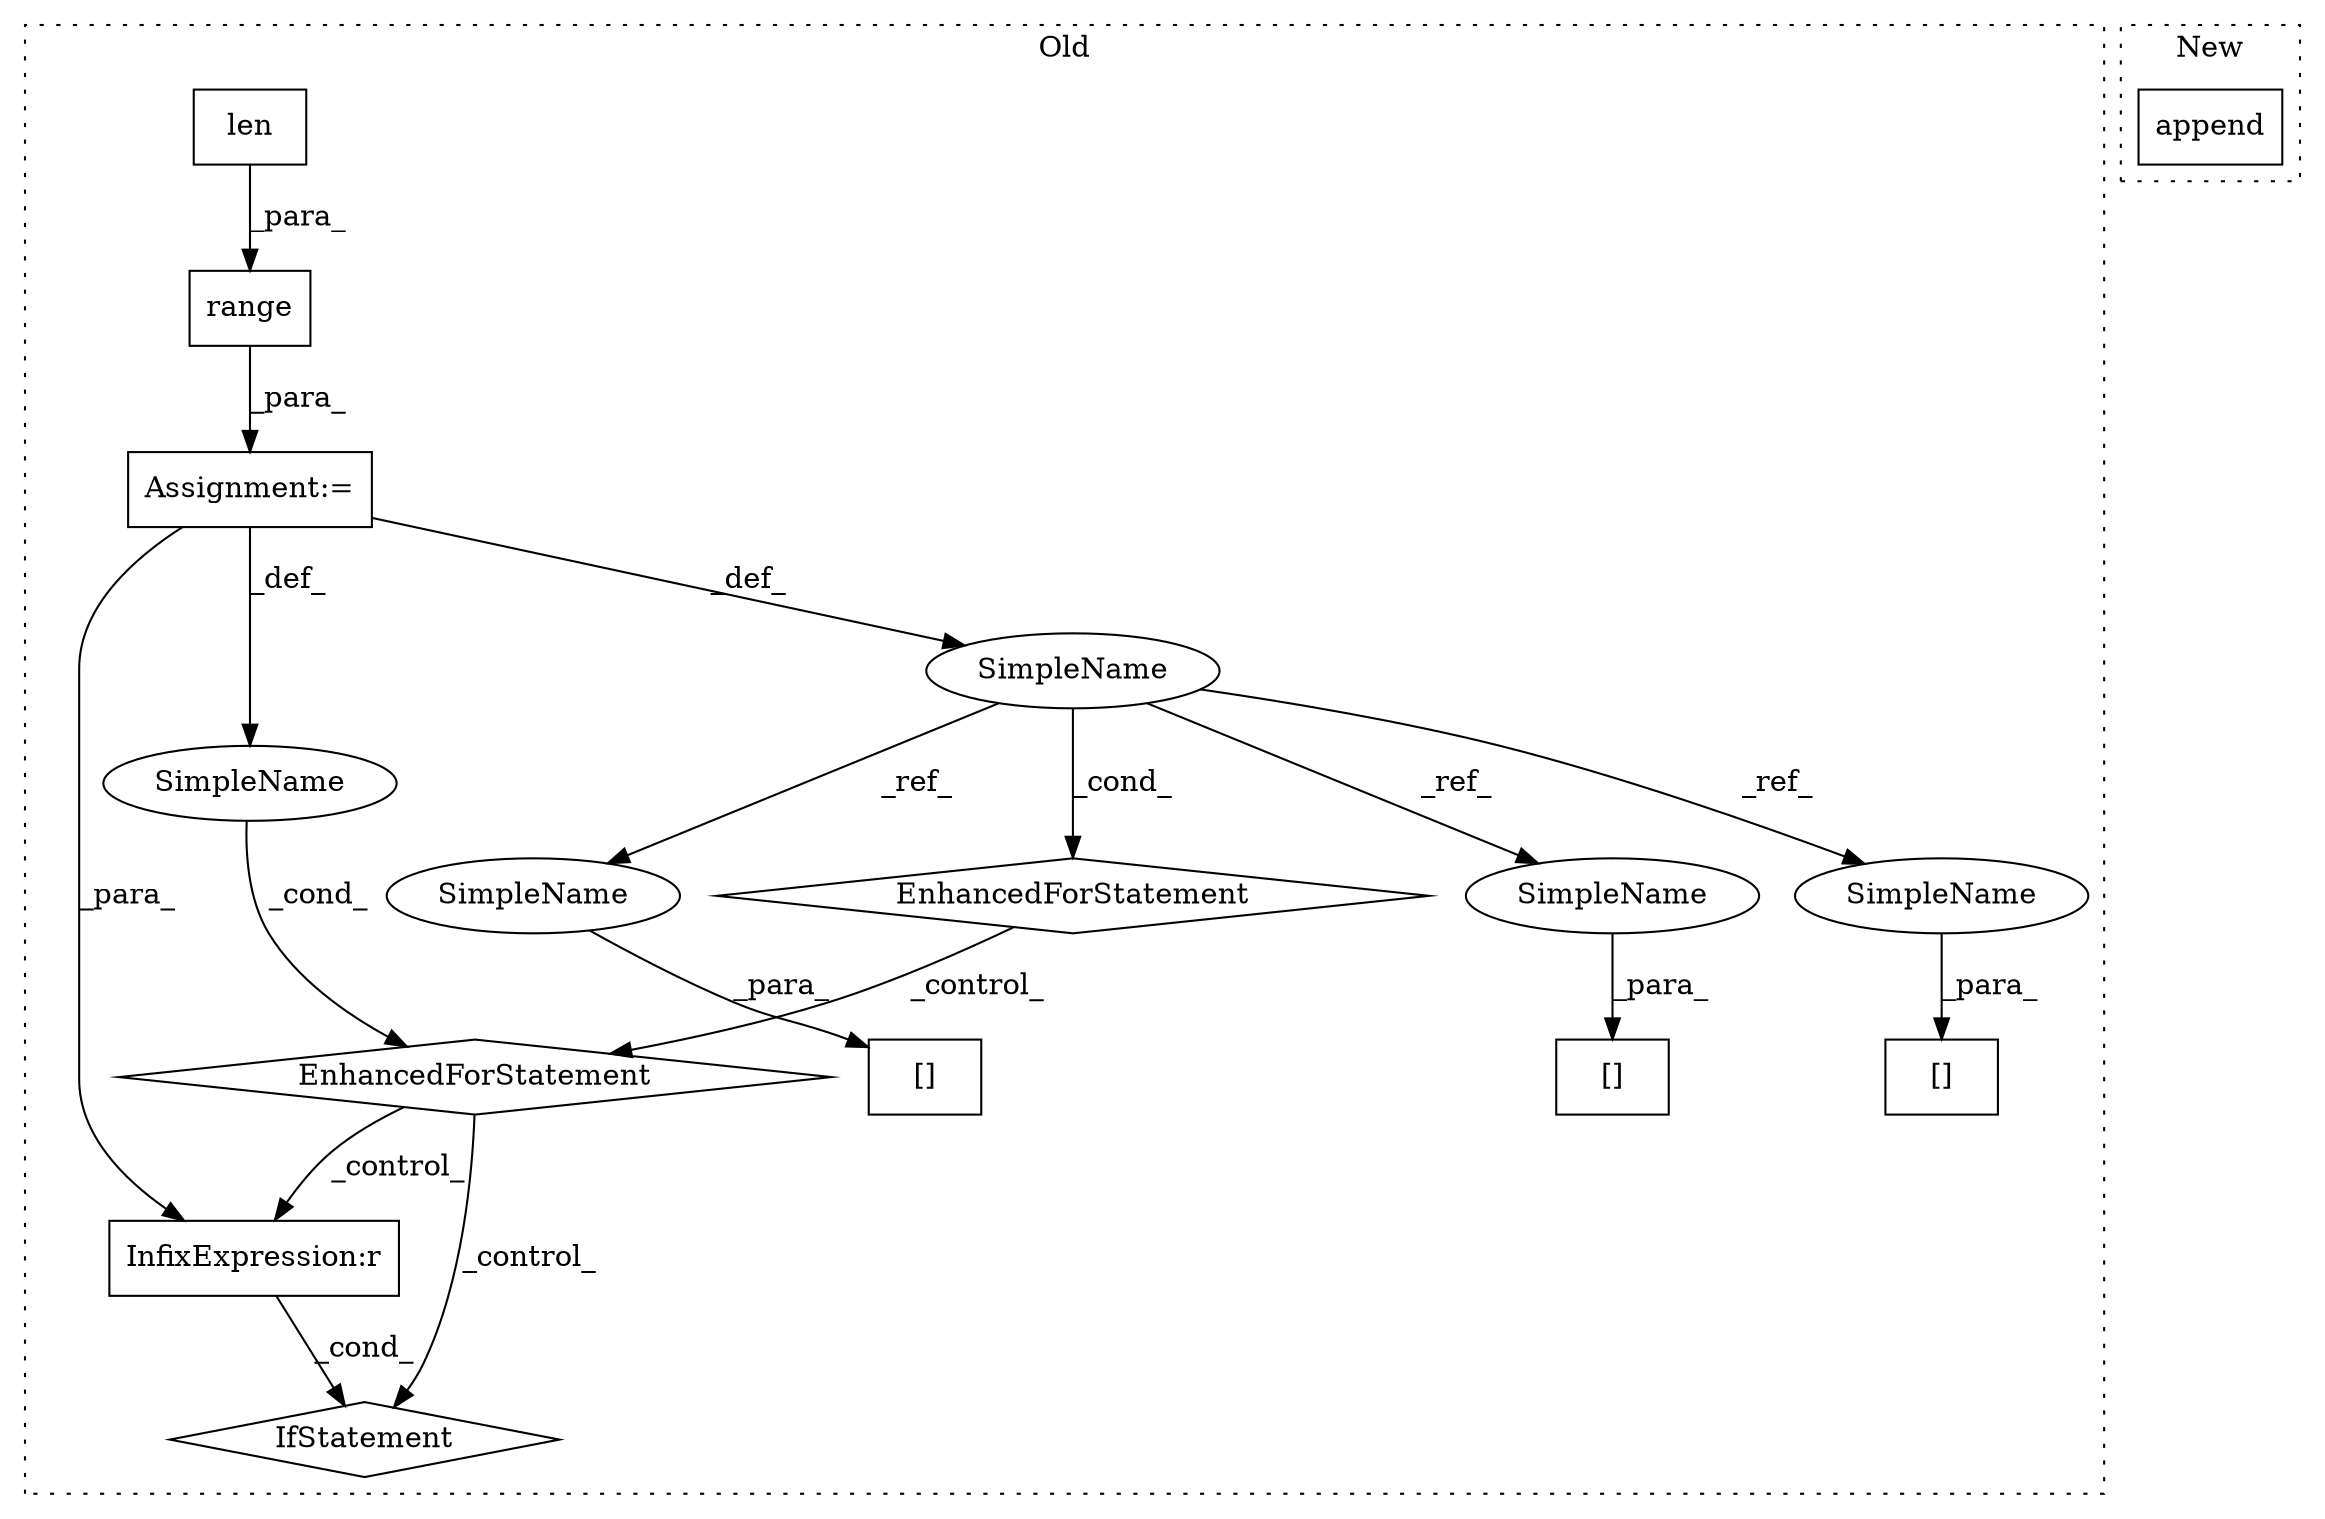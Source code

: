digraph G {
subgraph cluster0 {
1 [label="range" a="32" s="1023,1044" l="6,1" shape="box"];
3 [label="Assignment:=" a="7" s="958,1045" l="57,2" shape="box"];
4 [label="EnhancedForStatement" a="70" s="958,1045" l="57,2" shape="diamond"];
5 [label="len" a="32" s="1029,1043" l="4,1" shape="box"];
6 [label="[]" a="2" s="1229,1241" l="11,1" shape="box"];
7 [label="SimpleName" a="42" s="1019" l="1" shape="ellipse"];
8 [label="[]" a="2" s="1185,1197" l="11,1" shape="box"];
9 [label="IfStatement" a="25" s="1181,1208" l="4,2" shape="diamond"];
10 [label="SimpleName" a="42" s="1138" l="1" shape="ellipse"];
11 [label="InfixExpression:r" a="27" s="1201" l="4" shape="box"];
12 [label="EnhancedForStatement" a="70" s="1073,1167" l="61,2" shape="diamond"];
13 [label="[]" a="2" s="1152,1164" l="11,1" shape="box"];
14 [label="SimpleName" a="42" s="1163" l="1" shape="ellipse"];
15 [label="SimpleName" a="42" s="1196" l="1" shape="ellipse"];
16 [label="SimpleName" a="42" s="1240" l="1" shape="ellipse"];
label = "Old";
style="dotted";
}
subgraph cluster1 {
2 [label="append" a="32" s="828,867" l="7,1" shape="box"];
label = "New";
style="dotted";
}
1 -> 3 [label="_para_"];
3 -> 11 [label="_para_"];
3 -> 10 [label="_def_"];
3 -> 7 [label="_def_"];
4 -> 12 [label="_control_"];
5 -> 1 [label="_para_"];
7 -> 4 [label="_cond_"];
7 -> 14 [label="_ref_"];
7 -> 16 [label="_ref_"];
7 -> 15 [label="_ref_"];
10 -> 12 [label="_cond_"];
11 -> 9 [label="_cond_"];
12 -> 11 [label="_control_"];
12 -> 9 [label="_control_"];
14 -> 13 [label="_para_"];
15 -> 8 [label="_para_"];
16 -> 6 [label="_para_"];
}